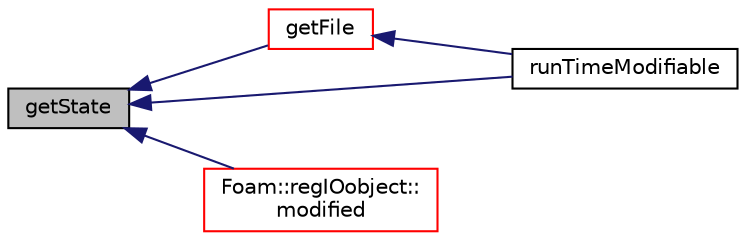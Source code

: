 digraph "getState"
{
  bgcolor="transparent";
  edge [fontname="Helvetica",fontsize="10",labelfontname="Helvetica",labelfontsize="10"];
  node [fontname="Helvetica",fontsize="10",shape=record];
  rankdir="LR";
  Node1 [label="getState",height=0.2,width=0.4,color="black", fillcolor="grey75", style="filled", fontcolor="black"];
  Node1 -> Node2 [dir="back",color="midnightblue",fontsize="10",style="solid",fontname="Helvetica"];
  Node2 [label="getFile",height=0.2,width=0.4,color="red",URL="$a02610.html#a71f9bb188dd6d1551776d0003e59492c",tooltip="Get name of file being watched (using handle) "];
  Node2 -> Node3 [dir="back",color="midnightblue",fontsize="10",style="solid",fontname="Helvetica"];
  Node3 [label="runTimeModifiable",height=0.2,width=0.4,color="black",URL="$a02610.html#aaab0dea4737d8828f4f8b528817dc2e6",tooltip="Supports re-reading. "];
  Node1 -> Node4 [dir="back",color="midnightblue",fontsize="10",style="solid",fontname="Helvetica"];
  Node4 [label="Foam::regIOobject::\lmodified",height=0.2,width=0.4,color="red",URL="$a02147.html#ada2e8961aa742daea78906fa148ec2e1",tooltip="Return true if the object&#39;s file (or files for objectRegistry) "];
  Node1 -> Node3 [dir="back",color="midnightblue",fontsize="10",style="solid",fontname="Helvetica"];
}
